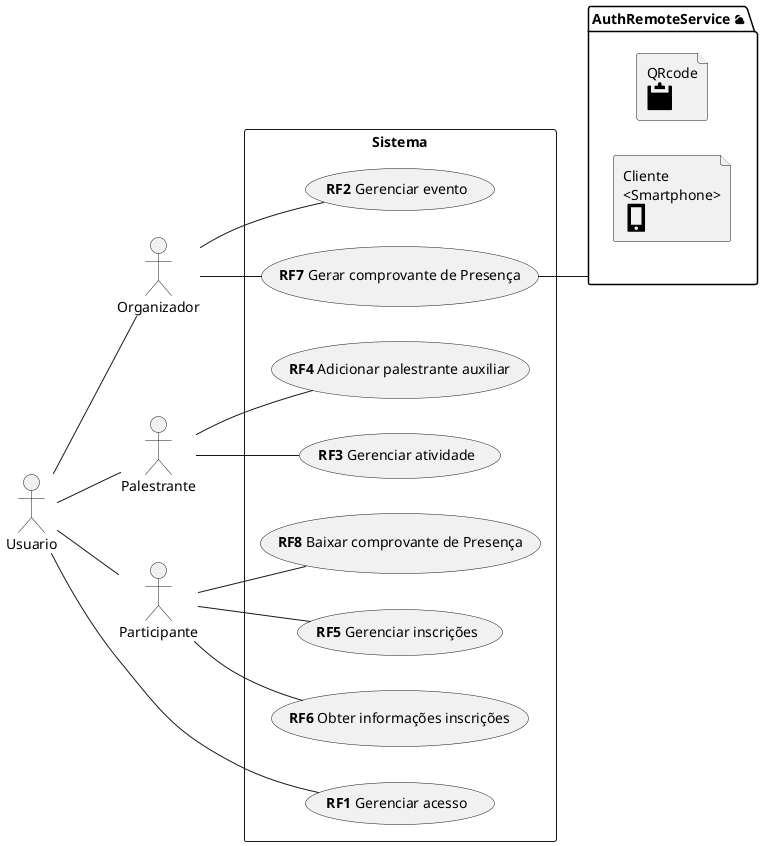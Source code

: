 @startuml
left to right direction

actor Usuario as usuario
actor Organizador as organizador
actor Palestrante as palestrante
actor Participante as participante

usuario -- participante
usuario -- palestrante
usuario -- organizador

rectangle Sistema {
	usecase "**RF1** Gerenciar acesso" as CRUD
	usecase "**RF2** Gerenciar evento" as CriaEvento
	usecase "**RF3** Gerenciar atividade" as CriaAtividade
	usecase "**RF4** Adicionar palestrante auxiliar" as AdicionarPalestrante
	usecase "**RF5** Gerenciar inscrições" as InscreverAtividade
	usecase "**RF6** Obter informações inscrições" as InformacoesAtividade
	usecase "**RF7** Gerar comprovante de Presença" as GerarComprovante
	usecase "**RF8** Baixar comprovante de Presença" as BaixarComprovante

}

package "AuthRemoteService <&cloudy>" as remoteAuth {

	file qrcode [
		QRcode
		<size:42><&clipboard></size>
    ]

	file phone [
		Cliente
		<Smartphone>
		<size:42><&phone></size>
    ]

}

usuario -- CRUD
palestrante -- CriaAtividade
organizador -- CriaEvento
participante -- InscreverAtividade
organizador -- GerarComprovante
participante -- BaixarComprovante
participante -- InformacoesAtividade
palestrante -- AdicionarPalestrante
GerarComprovante -- remoteAuth

@enduml
